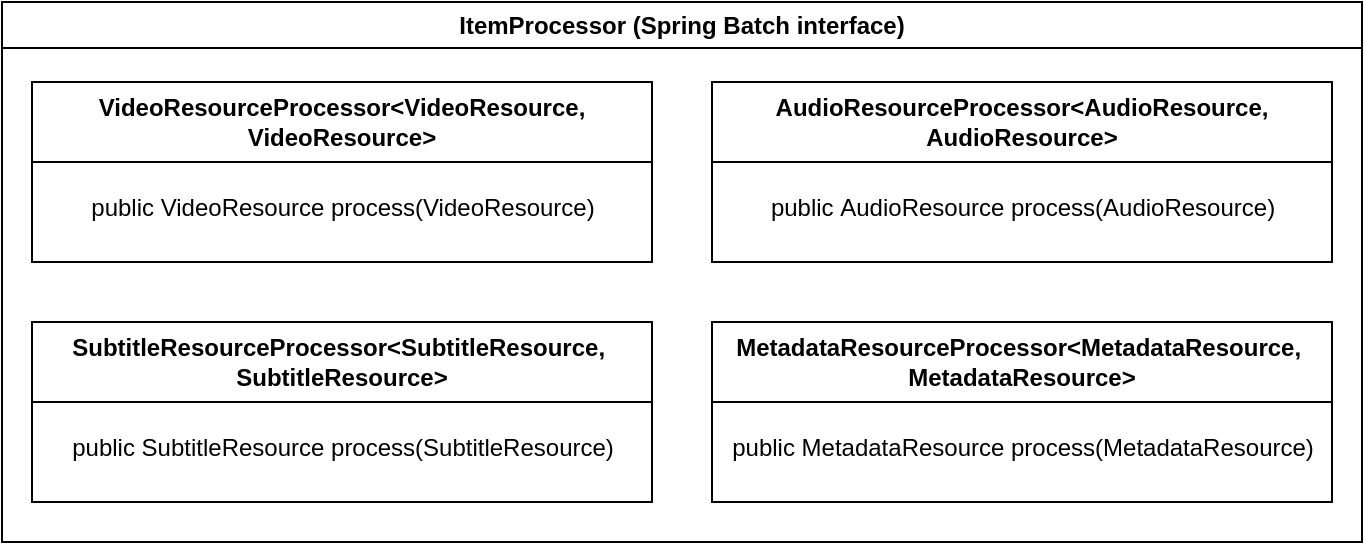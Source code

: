 <mxfile version="21.7.2" type="github">
  <diagram id="C5RBs43oDa-KdzZeNtuy" name="Page-1">
    <mxGraphModel dx="853" dy="548" grid="1" gridSize="10" guides="1" tooltips="1" connect="1" arrows="1" fold="1" page="1" pageScale="1" pageWidth="827" pageHeight="1169" math="0" shadow="0">
      <root>
        <mxCell id="WIyWlLk6GJQsqaUBKTNV-0" />
        <mxCell id="WIyWlLk6GJQsqaUBKTNV-1" parent="WIyWlLk6GJQsqaUBKTNV-0" />
        <mxCell id="xhrcqTqYB2kPX1ObUqS4-6" value="ItemProcessor (Spring Batch interface)" style="swimlane;whiteSpace=wrap;html=1;" vertex="1" parent="WIyWlLk6GJQsqaUBKTNV-1">
          <mxGeometry x="130" y="70" width="680" height="270" as="geometry" />
        </mxCell>
        <mxCell id="xhrcqTqYB2kPX1ObUqS4-8" value="VideoResourceProcessor&amp;lt;VideoResource, VideoResource&amp;gt;" style="swimlane;whiteSpace=wrap;html=1;startSize=40;" vertex="1" parent="xhrcqTqYB2kPX1ObUqS4-6">
          <mxGeometry x="15" y="40" width="310" height="90" as="geometry" />
        </mxCell>
        <mxCell id="xhrcqTqYB2kPX1ObUqS4-11" value="public VideoResource process(VideoResource)" style="text;html=1;align=center;verticalAlign=middle;resizable=0;points=[];autosize=1;strokeColor=none;fillColor=none;" vertex="1" parent="xhrcqTqYB2kPX1ObUqS4-8">
          <mxGeometry x="15" y="48" width="280" height="30" as="geometry" />
        </mxCell>
        <mxCell id="xhrcqTqYB2kPX1ObUqS4-12" value="&lt;div&gt;AudioResourceProcessor&amp;lt;AudioResource, &lt;br&gt;&lt;/div&gt;&lt;div&gt;AudioResource&amp;gt;&lt;/div&gt;" style="swimlane;whiteSpace=wrap;html=1;startSize=40;" vertex="1" parent="xhrcqTqYB2kPX1ObUqS4-6">
          <mxGeometry x="355" y="40" width="310" height="90" as="geometry" />
        </mxCell>
        <mxCell id="xhrcqTqYB2kPX1ObUqS4-13" value="public&amp;nbsp;AudioResource process(AudioResource)" style="text;html=1;align=center;verticalAlign=middle;resizable=0;points=[];autosize=1;strokeColor=none;fillColor=none;" vertex="1" parent="xhrcqTqYB2kPX1ObUqS4-12">
          <mxGeometry x="15" y="48" width="280" height="30" as="geometry" />
        </mxCell>
        <mxCell id="xhrcqTqYB2kPX1ObUqS4-14" value="&lt;div&gt;SubtitleResourceProcessor&amp;lt;SubtitleResource,&amp;nbsp;&lt;br&gt;&lt;/div&gt;&lt;div&gt;SubtitleResource&amp;gt;&lt;/div&gt;" style="swimlane;whiteSpace=wrap;html=1;startSize=40;" vertex="1" parent="xhrcqTqYB2kPX1ObUqS4-6">
          <mxGeometry x="15" y="160" width="310" height="90" as="geometry" />
        </mxCell>
        <mxCell id="xhrcqTqYB2kPX1ObUqS4-15" value="public&amp;nbsp;SubtitleResource process(SubtitleResource)" style="text;html=1;align=center;verticalAlign=middle;resizable=0;points=[];autosize=1;strokeColor=none;fillColor=none;" vertex="1" parent="xhrcqTqYB2kPX1ObUqS4-14">
          <mxGeometry x="10" y="48" width="290" height="30" as="geometry" />
        </mxCell>
        <mxCell id="xhrcqTqYB2kPX1ObUqS4-16" value="&lt;div&gt;MetadataResourceProcessor&amp;lt;MetadataResource,&amp;nbsp;&lt;br&gt;&lt;/div&gt;&lt;div&gt;MetadataResource&amp;gt;&lt;/div&gt;" style="swimlane;whiteSpace=wrap;html=1;startSize=40;" vertex="1" parent="xhrcqTqYB2kPX1ObUqS4-6">
          <mxGeometry x="355" y="160" width="310" height="90" as="geometry" />
        </mxCell>
        <mxCell id="xhrcqTqYB2kPX1ObUqS4-17" value="public&amp;nbsp;MetadataResource process(MetadataResource)" style="text;html=1;align=center;verticalAlign=middle;resizable=0;points=[];autosize=1;strokeColor=none;fillColor=none;" vertex="1" parent="xhrcqTqYB2kPX1ObUqS4-16">
          <mxGeometry y="48" width="310" height="30" as="geometry" />
        </mxCell>
      </root>
    </mxGraphModel>
  </diagram>
</mxfile>
